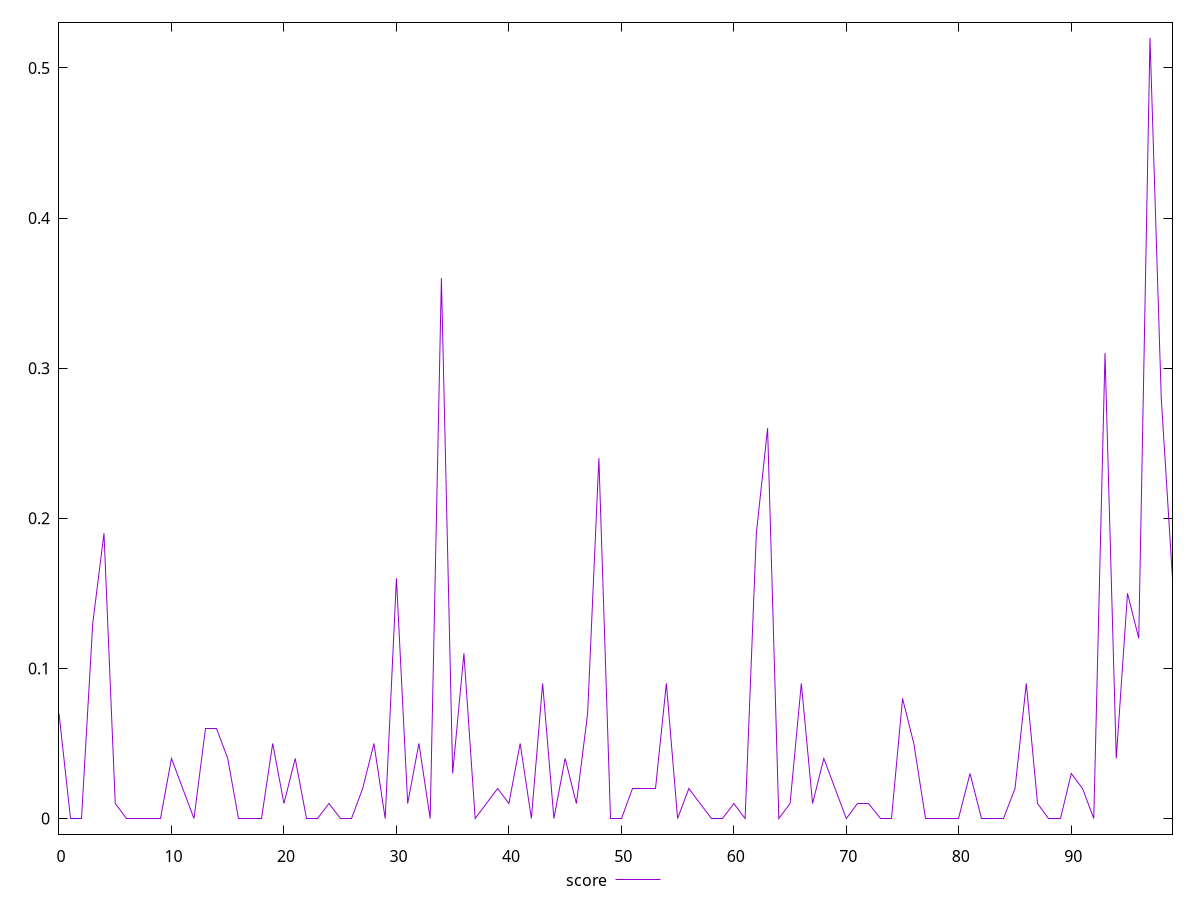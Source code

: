 reset

$score <<EOF
0 0.07
1 0
2 0
3 0.13
4 0.19
5 0.01
6 0
7 0
8 0
9 0
10 0.04
11 0.02
12 0
13 0.06
14 0.06
15 0.04
16 0
17 0
18 0
19 0.05
20 0.01
21 0.04
22 0
23 0
24 0.01
25 0
26 0
27 0.02
28 0.05
29 0
30 0.16
31 0.01
32 0.05
33 0
34 0.36
35 0.03
36 0.11
37 0
38 0.01
39 0.02
40 0.01
41 0.05
42 0
43 0.09
44 0
45 0.04
46 0.01
47 0.07
48 0.24
49 0
50 0
51 0.02
52 0.02
53 0.02
54 0.09
55 0
56 0.02
57 0.01
58 0
59 0
60 0.01
61 0
62 0.19
63 0.26
64 0
65 0.01
66 0.09
67 0.01
68 0.04
69 0.02
70 0
71 0.01
72 0.01
73 0
74 0
75 0.08
76 0.05
77 0
78 0
79 0
80 0
81 0.03
82 0
83 0
84 0
85 0.02
86 0.09
87 0.01
88 0
89 0
90 0.03
91 0.02
92 0
93 0.31
94 0.04
95 0.15
96 0.12
97 0.52
98 0.28
99 0.16
EOF

set key outside below
set xrange [0:99]
set yrange [-0.010400000000000001:0.5304]
set trange [-0.010400000000000001:0.5304]
set terminal svg size 640, 500 enhanced background rgb 'white'
set output "reports/report_00027_2021-02-24T12-40-31.850Z/estimated-input-latency/samples/music/score/values.svg"

plot $score title "score" with line

reset
